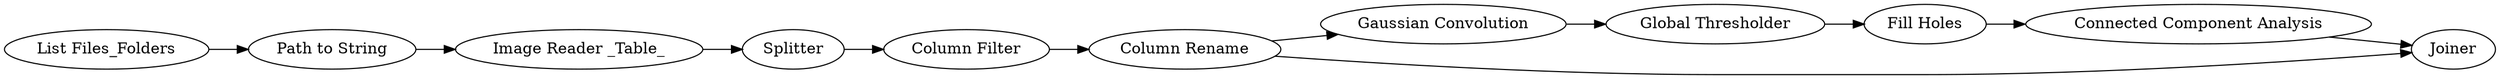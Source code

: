 digraph {
	1 [label="Image Reader _Table_"]
	2 [label="List Files_Folders"]
	3 [label="Path to String"]
	4 [label=Splitter]
	5 [label="Column Filter"]
	6 [label="Column Rename"]
	7 [label="Global Thresholder"]
	8 [label="Gaussian Convolution"]
	9 [label="Connected Component Analysis"]
	10 [label="Fill Holes"]
	11 [label=Joiner]
	1 -> 4
	2 -> 3
	3 -> 1
	4 -> 5
	5 -> 6
	6 -> 8
	6 -> 11
	7 -> 10
	8 -> 7
	9 -> 11
	10 -> 9
	rankdir=LR
}
